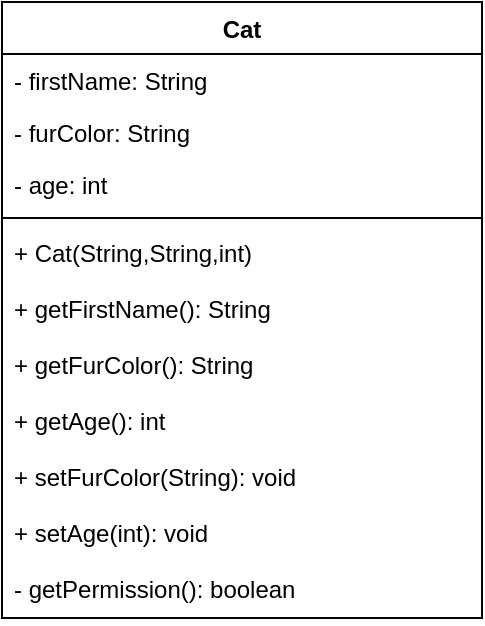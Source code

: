 <mxfile>
    <diagram id="o2wRBT1BAwFS8irZKOe8" name="Cat">
        <mxGraphModel dx="555" dy="344" grid="1" gridSize="10" guides="1" tooltips="1" connect="1" arrows="1" fold="1" page="1" pageScale="1" pageWidth="827" pageHeight="1169" math="0" shadow="0">
            <root>
                <mxCell id="0"/>
                <mxCell id="1" parent="0"/>
                <mxCell id="2" value="Cat" style="swimlane;fontStyle=1;align=center;verticalAlign=top;childLayout=stackLayout;horizontal=1;startSize=26;horizontalStack=0;resizeParent=1;resizeParentMax=0;resizeLast=0;collapsible=1;marginBottom=0;" vertex="1" parent="1">
                    <mxGeometry x="280" y="40" width="240" height="308" as="geometry"/>
                </mxCell>
                <mxCell id="3" value="- firstName: String" style="text;strokeColor=none;fillColor=none;align=left;verticalAlign=top;spacingLeft=4;spacingRight=4;overflow=hidden;rotatable=0;points=[[0,0.5],[1,0.5]];portConstraint=eastwest;" vertex="1" parent="2">
                    <mxGeometry y="26" width="240" height="26" as="geometry"/>
                </mxCell>
                <mxCell id="7" value="- furColor: String" style="text;strokeColor=none;fillColor=none;align=left;verticalAlign=top;spacingLeft=4;spacingRight=4;overflow=hidden;rotatable=0;points=[[0,0.5],[1,0.5]];portConstraint=eastwest;" vertex="1" parent="2">
                    <mxGeometry y="52" width="240" height="26" as="geometry"/>
                </mxCell>
                <mxCell id="6" value="- age: int" style="text;strokeColor=none;fillColor=none;align=left;verticalAlign=top;spacingLeft=4;spacingRight=4;overflow=hidden;rotatable=0;points=[[0,0.5],[1,0.5]];portConstraint=eastwest;" vertex="1" parent="2">
                    <mxGeometry y="78" width="240" height="26" as="geometry"/>
                </mxCell>
                <mxCell id="4" value="" style="line;strokeWidth=1;fillColor=none;align=left;verticalAlign=middle;spacingTop=-1;spacingLeft=3;spacingRight=3;rotatable=0;labelPosition=right;points=[];portConstraint=eastwest;strokeColor=inherit;" vertex="1" parent="2">
                    <mxGeometry y="104" width="240" height="8" as="geometry"/>
                </mxCell>
                <mxCell id="5" value="+ Cat(String,String,int)" style="text;strokeColor=none;fillColor=none;align=left;verticalAlign=top;spacingLeft=4;spacingRight=4;overflow=hidden;rotatable=0;points=[[0,0.5],[1,0.5]];portConstraint=eastwest;" vertex="1" parent="2">
                    <mxGeometry y="112" width="240" height="28" as="geometry"/>
                </mxCell>
                <mxCell id="8" value="+ getFirstName(): String" style="text;strokeColor=none;fillColor=none;align=left;verticalAlign=top;spacingLeft=4;spacingRight=4;overflow=hidden;rotatable=0;points=[[0,0.5],[1,0.5]];portConstraint=eastwest;" vertex="1" parent="2">
                    <mxGeometry y="140" width="240" height="28" as="geometry"/>
                </mxCell>
                <mxCell id="9" value="+ getFurColor(): String" style="text;strokeColor=none;fillColor=none;align=left;verticalAlign=top;spacingLeft=4;spacingRight=4;overflow=hidden;rotatable=0;points=[[0,0.5],[1,0.5]];portConstraint=eastwest;" vertex="1" parent="2">
                    <mxGeometry y="168" width="240" height="28" as="geometry"/>
                </mxCell>
                <mxCell id="10" value="+ getAge(): int" style="text;strokeColor=none;fillColor=none;align=left;verticalAlign=top;spacingLeft=4;spacingRight=4;overflow=hidden;rotatable=0;points=[[0,0.5],[1,0.5]];portConstraint=eastwest;" vertex="1" parent="2">
                    <mxGeometry y="196" width="240" height="28" as="geometry"/>
                </mxCell>
                <mxCell id="12" value="+ setFurColor(String): void" style="text;strokeColor=none;fillColor=none;align=left;verticalAlign=top;spacingLeft=4;spacingRight=4;overflow=hidden;rotatable=0;points=[[0,0.5],[1,0.5]];portConstraint=eastwest;" vertex="1" parent="2">
                    <mxGeometry y="224" width="240" height="28" as="geometry"/>
                </mxCell>
                <mxCell id="11" value="+ setAge(int): void" style="text;strokeColor=none;fillColor=none;align=left;verticalAlign=top;spacingLeft=4;spacingRight=4;overflow=hidden;rotatable=0;points=[[0,0.5],[1,0.5]];portConstraint=eastwest;" vertex="1" parent="2">
                    <mxGeometry y="252" width="240" height="28" as="geometry"/>
                </mxCell>
                <mxCell id="13" value="- getPermission(): boolean" style="text;strokeColor=none;fillColor=none;align=left;verticalAlign=top;spacingLeft=4;spacingRight=4;overflow=hidden;rotatable=0;points=[[0,0.5],[1,0.5]];portConstraint=eastwest;" vertex="1" parent="2">
                    <mxGeometry y="280" width="240" height="28" as="geometry"/>
                </mxCell>
            </root>
        </mxGraphModel>
    </diagram>
    <diagram name="App-Cat" id="peQOT73Gp-7aySBi-9ym">
        <mxGraphModel dx="580" dy="344" grid="1" gridSize="10" guides="1" tooltips="1" connect="1" arrows="1" fold="1" page="1" pageScale="1" pageWidth="827" pageHeight="1169" math="0" shadow="0">
            <root>
                <mxCell id="n_SDLXcpXLJDK6KzdWTA-0"/>
                <mxCell id="n_SDLXcpXLJDK6KzdWTA-1" parent="n_SDLXcpXLJDK6KzdWTA-0"/>
                <mxCell id="n_SDLXcpXLJDK6KzdWTA-2" value="Cat" style="swimlane;fontStyle=1;align=center;verticalAlign=top;childLayout=stackLayout;horizontal=1;startSize=26;horizontalStack=0;resizeParent=1;resizeParentMax=0;resizeLast=0;collapsible=1;marginBottom=0;" vertex="1" parent="n_SDLXcpXLJDK6KzdWTA-1">
                    <mxGeometry x="280" y="40" width="240" height="308" as="geometry"/>
                </mxCell>
                <mxCell id="n_SDLXcpXLJDK6KzdWTA-3" value="- firstName: String" style="text;strokeColor=none;fillColor=none;align=left;verticalAlign=top;spacingLeft=4;spacingRight=4;overflow=hidden;rotatable=0;points=[[0,0.5],[1,0.5]];portConstraint=eastwest;" vertex="1" parent="n_SDLXcpXLJDK6KzdWTA-2">
                    <mxGeometry y="26" width="240" height="26" as="geometry"/>
                </mxCell>
                <mxCell id="n_SDLXcpXLJDK6KzdWTA-4" value="- furColor: String" style="text;strokeColor=none;fillColor=none;align=left;verticalAlign=top;spacingLeft=4;spacingRight=4;overflow=hidden;rotatable=0;points=[[0,0.5],[1,0.5]];portConstraint=eastwest;" vertex="1" parent="n_SDLXcpXLJDK6KzdWTA-2">
                    <mxGeometry y="52" width="240" height="26" as="geometry"/>
                </mxCell>
                <mxCell id="n_SDLXcpXLJDK6KzdWTA-5" value="- age: int" style="text;strokeColor=none;fillColor=none;align=left;verticalAlign=top;spacingLeft=4;spacingRight=4;overflow=hidden;rotatable=0;points=[[0,0.5],[1,0.5]];portConstraint=eastwest;" vertex="1" parent="n_SDLXcpXLJDK6KzdWTA-2">
                    <mxGeometry y="78" width="240" height="26" as="geometry"/>
                </mxCell>
                <mxCell id="n_SDLXcpXLJDK6KzdWTA-6" value="" style="line;strokeWidth=1;fillColor=none;align=left;verticalAlign=middle;spacingTop=-1;spacingLeft=3;spacingRight=3;rotatable=0;labelPosition=right;points=[];portConstraint=eastwest;strokeColor=inherit;" vertex="1" parent="n_SDLXcpXLJDK6KzdWTA-2">
                    <mxGeometry y="104" width="240" height="8" as="geometry"/>
                </mxCell>
                <mxCell id="n_SDLXcpXLJDK6KzdWTA-7" value="+ Cat(String,String,int)" style="text;strokeColor=none;fillColor=none;align=left;verticalAlign=top;spacingLeft=4;spacingRight=4;overflow=hidden;rotatable=0;points=[[0,0.5],[1,0.5]];portConstraint=eastwest;" vertex="1" parent="n_SDLXcpXLJDK6KzdWTA-2">
                    <mxGeometry y="112" width="240" height="28" as="geometry"/>
                </mxCell>
                <mxCell id="n_SDLXcpXLJDK6KzdWTA-8" value="+ getFirstName(): String" style="text;strokeColor=none;fillColor=none;align=left;verticalAlign=top;spacingLeft=4;spacingRight=4;overflow=hidden;rotatable=0;points=[[0,0.5],[1,0.5]];portConstraint=eastwest;" vertex="1" parent="n_SDLXcpXLJDK6KzdWTA-2">
                    <mxGeometry y="140" width="240" height="28" as="geometry"/>
                </mxCell>
                <mxCell id="n_SDLXcpXLJDK6KzdWTA-9" value="+ getFurColor(): String" style="text;strokeColor=none;fillColor=none;align=left;verticalAlign=top;spacingLeft=4;spacingRight=4;overflow=hidden;rotatable=0;points=[[0,0.5],[1,0.5]];portConstraint=eastwest;" vertex="1" parent="n_SDLXcpXLJDK6KzdWTA-2">
                    <mxGeometry y="168" width="240" height="28" as="geometry"/>
                </mxCell>
                <mxCell id="n_SDLXcpXLJDK6KzdWTA-10" value="+ getAge(): int" style="text;strokeColor=none;fillColor=none;align=left;verticalAlign=top;spacingLeft=4;spacingRight=4;overflow=hidden;rotatable=0;points=[[0,0.5],[1,0.5]];portConstraint=eastwest;" vertex="1" parent="n_SDLXcpXLJDK6KzdWTA-2">
                    <mxGeometry y="196" width="240" height="28" as="geometry"/>
                </mxCell>
                <mxCell id="n_SDLXcpXLJDK6KzdWTA-11" value="+ setFurColor(String): void" style="text;strokeColor=none;fillColor=none;align=left;verticalAlign=top;spacingLeft=4;spacingRight=4;overflow=hidden;rotatable=0;points=[[0,0.5],[1,0.5]];portConstraint=eastwest;" vertex="1" parent="n_SDLXcpXLJDK6KzdWTA-2">
                    <mxGeometry y="224" width="240" height="28" as="geometry"/>
                </mxCell>
                <mxCell id="n_SDLXcpXLJDK6KzdWTA-12" value="+ setAge(int): void" style="text;strokeColor=none;fillColor=none;align=left;verticalAlign=top;spacingLeft=4;spacingRight=4;overflow=hidden;rotatable=0;points=[[0,0.5],[1,0.5]];portConstraint=eastwest;" vertex="1" parent="n_SDLXcpXLJDK6KzdWTA-2">
                    <mxGeometry y="252" width="240" height="28" as="geometry"/>
                </mxCell>
                <mxCell id="n_SDLXcpXLJDK6KzdWTA-13" value="- getPermission(): boolean" style="text;strokeColor=none;fillColor=none;align=left;verticalAlign=top;spacingLeft=4;spacingRight=4;overflow=hidden;rotatable=0;points=[[0,0.5],[1,0.5]];portConstraint=eastwest;" vertex="1" parent="n_SDLXcpXLJDK6KzdWTA-2">
                    <mxGeometry y="280" width="240" height="28" as="geometry"/>
                </mxCell>
                <mxCell id="eLdY19RE7eezW7YkN3-S-0" value="App" style="swimlane;fontStyle=1;align=center;verticalAlign=top;childLayout=stackLayout;horizontal=1;startSize=26;horizontalStack=0;resizeParent=1;resizeParentMax=0;resizeLast=0;collapsible=1;marginBottom=0;" vertex="1" parent="n_SDLXcpXLJDK6KzdWTA-1">
                    <mxGeometry x="40" y="40" width="160" height="86" as="geometry"/>
                </mxCell>
                <mxCell id="eLdY19RE7eezW7YkN3-S-2" value="" style="line;strokeWidth=1;fillColor=none;align=left;verticalAlign=middle;spacingTop=-1;spacingLeft=3;spacingRight=3;rotatable=0;labelPosition=right;points=[];portConstraint=eastwest;strokeColor=inherit;" vertex="1" parent="eLdY19RE7eezW7YkN3-S-0">
                    <mxGeometry y="26" width="160" height="8" as="geometry"/>
                </mxCell>
                <mxCell id="eLdY19RE7eezW7YkN3-S-3" value="+ main(String[]): void" style="text;strokeColor=none;fillColor=none;align=left;verticalAlign=top;spacingLeft=4;spacingRight=4;overflow=hidden;rotatable=0;points=[[0,0.5],[1,0.5]];portConstraint=eastwest;fontStyle=4" vertex="1" parent="eLdY19RE7eezW7YkN3-S-0">
                    <mxGeometry y="34" width="160" height="26" as="geometry"/>
                </mxCell>
                <mxCell id="eLdY19RE7eezW7YkN3-S-4" value="- output(String): void" style="text;strokeColor=none;fillColor=none;align=left;verticalAlign=top;spacingLeft=4;spacingRight=4;overflow=hidden;rotatable=0;points=[[0,0.5],[1,0.5]];portConstraint=eastwest;fontStyle=4" vertex="1" parent="eLdY19RE7eezW7YkN3-S-0">
                    <mxGeometry y="60" width="160" height="26" as="geometry"/>
                </mxCell>
                <mxCell id="eLdY19RE7eezW7YkN3-S-6" value="" style="edgeStyle=none;html=1;entryX=-0.004;entryY=1.032;entryDx=0;entryDy=0;entryPerimeter=0;" edge="1" parent="n_SDLXcpXLJDK6KzdWTA-1" target="n_SDLXcpXLJDK6KzdWTA-3">
                    <mxGeometry relative="1" as="geometry">
                        <mxPoint x="200" y="93" as="sourcePoint"/>
                    </mxGeometry>
                </mxCell>
            </root>
        </mxGraphModel>
    </diagram>
</mxfile>